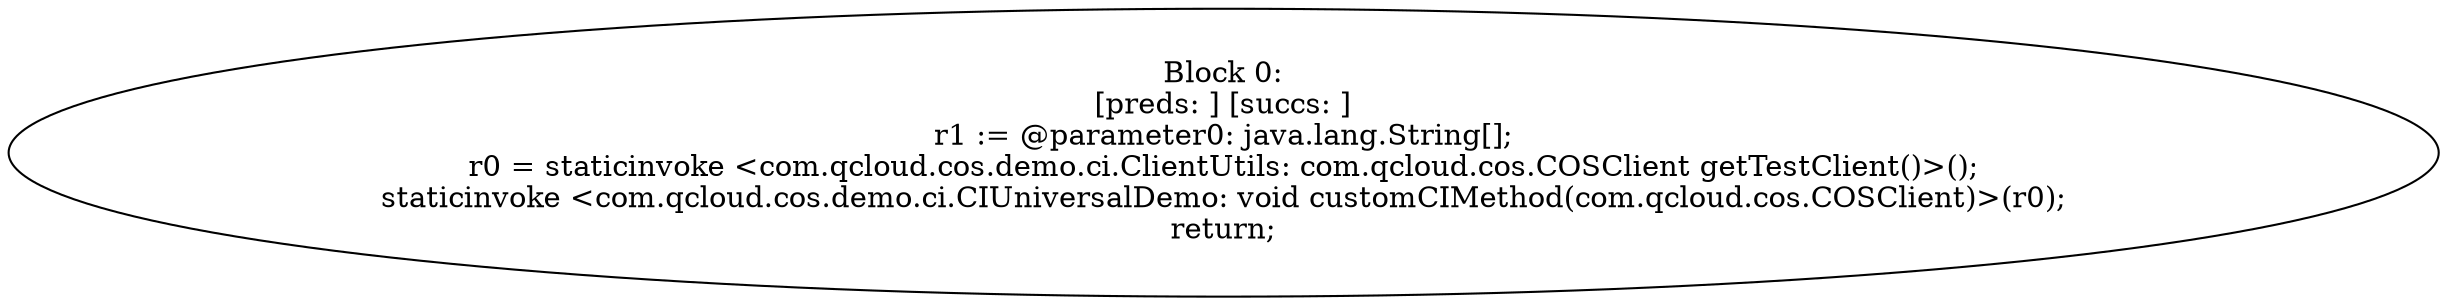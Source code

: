 digraph "unitGraph" {
    "Block 0:
[preds: ] [succs: ]
r1 := @parameter0: java.lang.String[];
r0 = staticinvoke <com.qcloud.cos.demo.ci.ClientUtils: com.qcloud.cos.COSClient getTestClient()>();
staticinvoke <com.qcloud.cos.demo.ci.CIUniversalDemo: void customCIMethod(com.qcloud.cos.COSClient)>(r0);
return;
"
}

